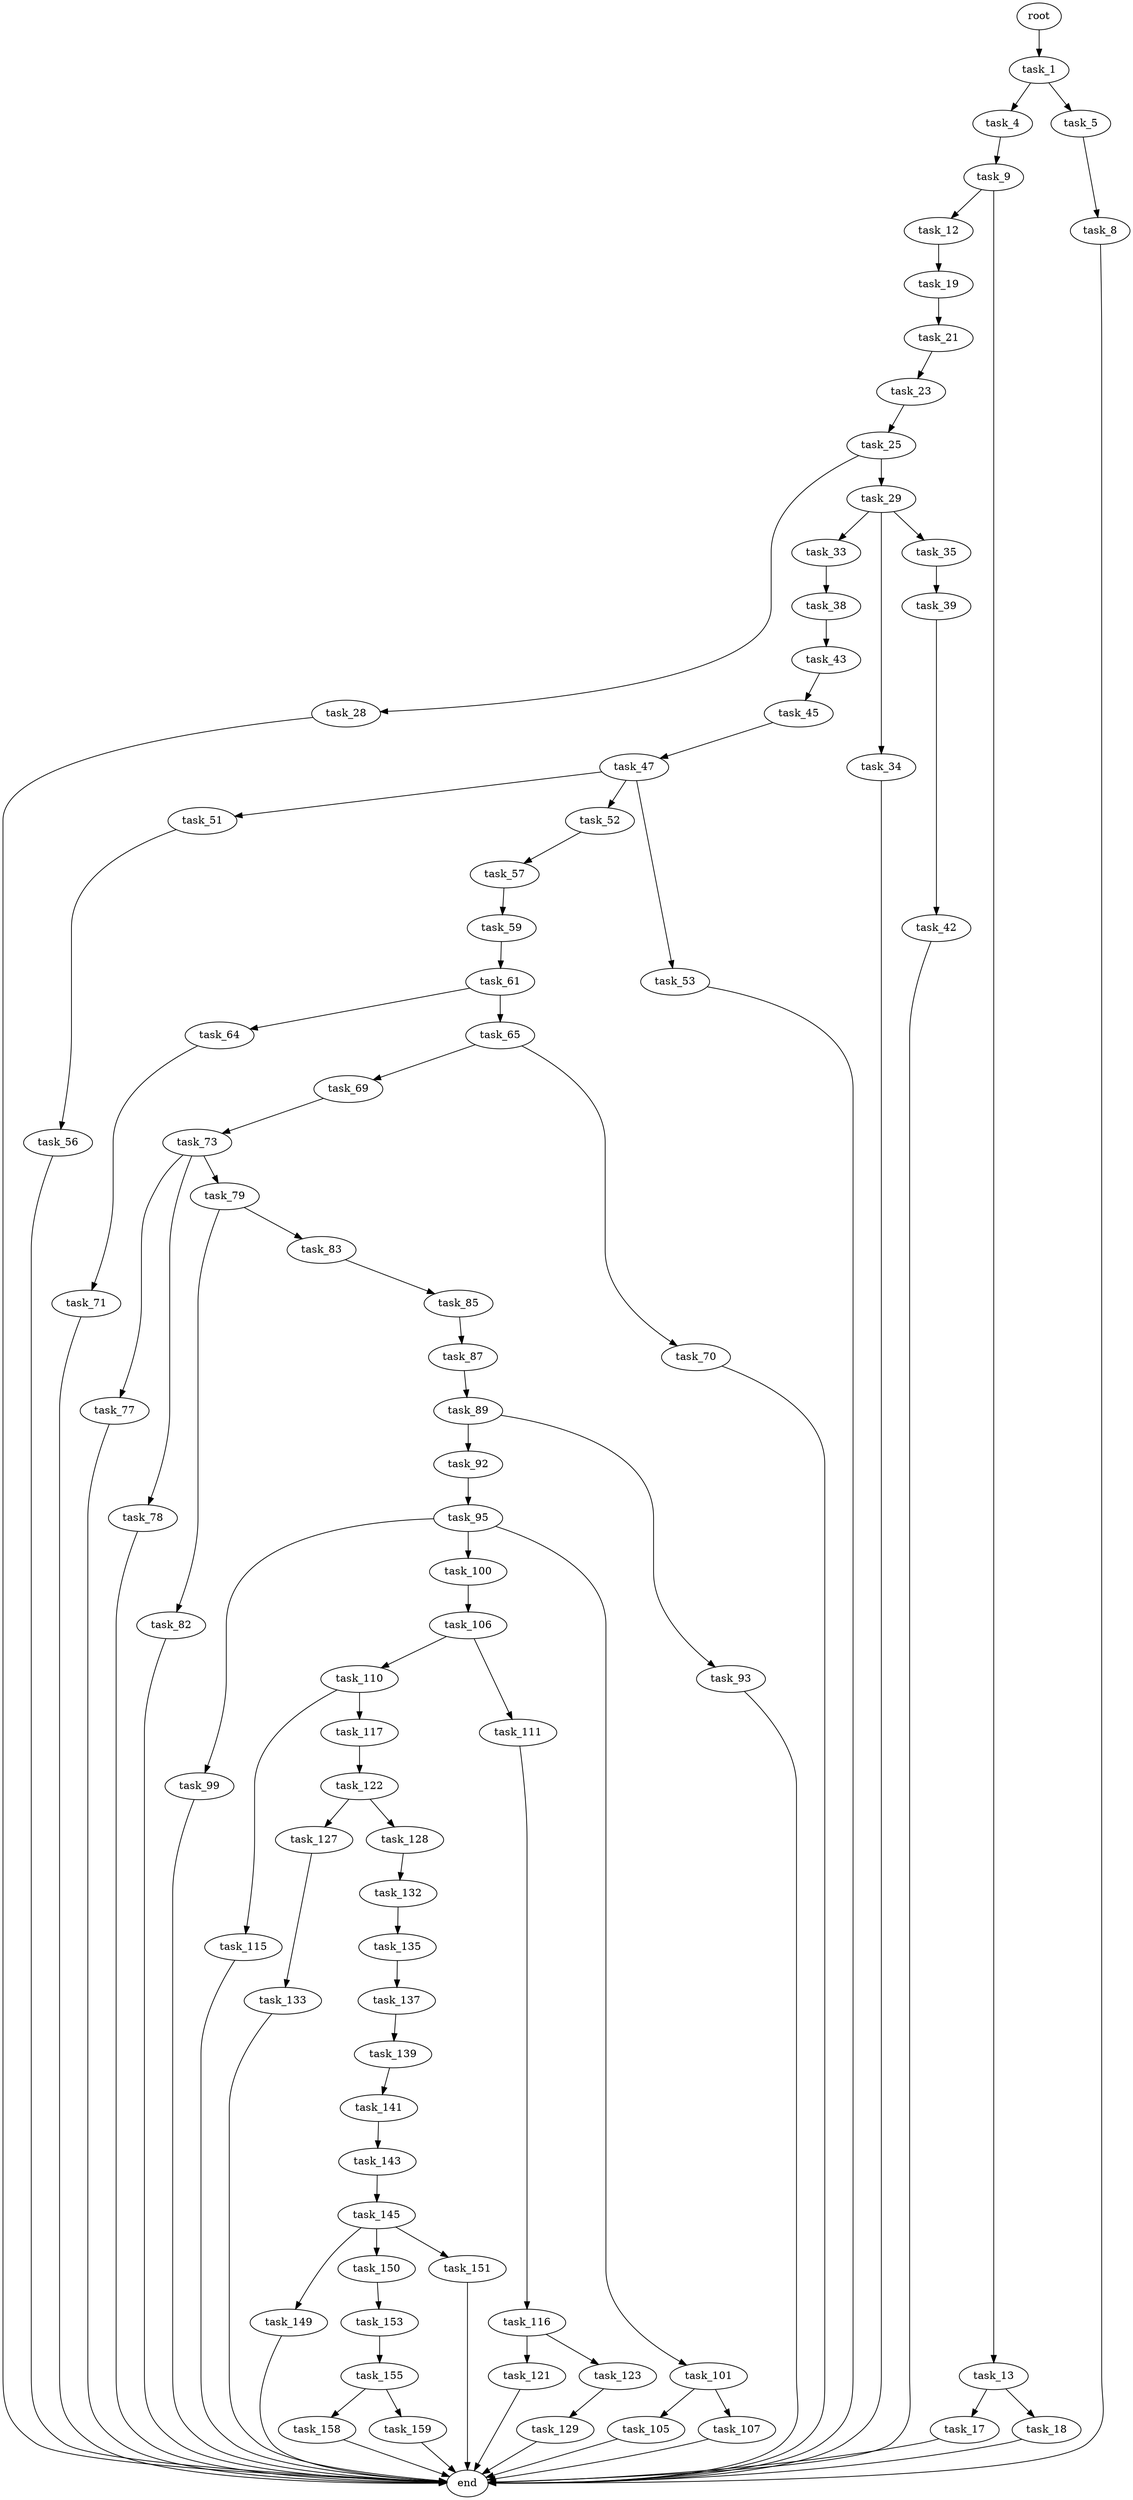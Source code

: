 digraph G {
  root [size="0.000000"];
  task_1 [size="6600242476.000000"];
  task_4 [size="231928233984.000000"];
  task_5 [size="479695055251.000000"];
  task_8 [size="2631605452.000000"];
  task_9 [size="280885570446.000000"];
  task_12 [size="51179637107.000000"];
  task_13 [size="6624003421.000000"];
  task_17 [size="134217728000.000000"];
  task_18 [size="590556125927.000000"];
  task_19 [size="577709774446.000000"];
  task_21 [size="8589934592.000000"];
  task_23 [size="35163170066.000000"];
  task_25 [size="1073972080.000000"];
  task_28 [size="18032113636.000000"];
  task_29 [size="4111750101.000000"];
  task_33 [size="2624333170.000000"];
  task_34 [size="130426564690.000000"];
  task_35 [size="499342781647.000000"];
  task_38 [size="46412634655.000000"];
  task_39 [size="20302386181.000000"];
  task_42 [size="13088729309.000000"];
  task_43 [size="499834539692.000000"];
  task_45 [size="28688072129.000000"];
  task_47 [size="16880119227.000000"];
  task_51 [size="377448575758.000000"];
  task_52 [size="71596515630.000000"];
  task_53 [size="11965230696.000000"];
  task_56 [size="12441756755.000000"];
  task_57 [size="6716611513.000000"];
  task_59 [size="1048770404345.000000"];
  task_61 [size="43723665567.000000"];
  task_64 [size="14086680160.000000"];
  task_65 [size="1389691489.000000"];
  task_69 [size="782757789696.000000"];
  task_70 [size="717822003008.000000"];
  task_71 [size="8589934592.000000"];
  task_73 [size="749144694692.000000"];
  task_77 [size="8589934592.000000"];
  task_78 [size="5115431683.000000"];
  task_79 [size="934524775.000000"];
  task_82 [size="368293445632.000000"];
  task_83 [size="134217728000.000000"];
  task_85 [size="5411653879.000000"];
  task_87 [size="782757789696.000000"];
  task_89 [size="36557795189.000000"];
  task_92 [size="243205116779.000000"];
  task_93 [size="46585698943.000000"];
  task_95 [size="528963401143.000000"];
  task_99 [size="579077813063.000000"];
  task_100 [size="68719476736.000000"];
  task_101 [size="161236301276.000000"];
  task_105 [size="68719476736.000000"];
  task_106 [size="368293445632.000000"];
  task_107 [size="36881746107.000000"];
  task_110 [size="2181472008.000000"];
  task_111 [size="222809885070.000000"];
  task_115 [size="28723321077.000000"];
  task_116 [size="28991029248.000000"];
  task_117 [size="232691456697.000000"];
  task_121 [size="708685453.000000"];
  task_122 [size="1222236616.000000"];
  task_123 [size="2248712391.000000"];
  task_127 [size="28991029248.000000"];
  task_128 [size="174831973931.000000"];
  task_129 [size="323958870267.000000"];
  task_132 [size="28991029248.000000"];
  task_133 [size="101485114515.000000"];
  task_135 [size="782757789696.000000"];
  task_137 [size="36843260637.000000"];
  task_139 [size="701629855926.000000"];
  task_141 [size="368293445632.000000"];
  task_143 [size="2651254107.000000"];
  task_145 [size="5995055843.000000"];
  task_149 [size="256998518276.000000"];
  task_150 [size="442035979409.000000"];
  task_151 [size="130378909029.000000"];
  task_153 [size="8589934592.000000"];
  task_155 [size="63030938056.000000"];
  task_158 [size="331725361391.000000"];
  task_159 [size="10242129637.000000"];
  end [size="0.000000"];

  root -> task_1 [size="1.000000"];
  task_1 -> task_4 [size="536870912.000000"];
  task_1 -> task_5 [size="536870912.000000"];
  task_4 -> task_9 [size="301989888.000000"];
  task_5 -> task_8 [size="679477248.000000"];
  task_8 -> end [size="1.000000"];
  task_9 -> task_12 [size="411041792.000000"];
  task_9 -> task_13 [size="411041792.000000"];
  task_12 -> task_19 [size="75497472.000000"];
  task_13 -> task_17 [size="536870912.000000"];
  task_13 -> task_18 [size="536870912.000000"];
  task_17 -> end [size="1.000000"];
  task_18 -> end [size="1.000000"];
  task_19 -> task_21 [size="536870912.000000"];
  task_21 -> task_23 [size="33554432.000000"];
  task_23 -> task_25 [size="838860800.000000"];
  task_25 -> task_28 [size="75497472.000000"];
  task_25 -> task_29 [size="75497472.000000"];
  task_28 -> end [size="1.000000"];
  task_29 -> task_33 [size="209715200.000000"];
  task_29 -> task_34 [size="209715200.000000"];
  task_29 -> task_35 [size="209715200.000000"];
  task_33 -> task_38 [size="209715200.000000"];
  task_34 -> end [size="1.000000"];
  task_35 -> task_39 [size="411041792.000000"];
  task_38 -> task_43 [size="33554432.000000"];
  task_39 -> task_42 [size="33554432.000000"];
  task_42 -> end [size="1.000000"];
  task_43 -> task_45 [size="536870912.000000"];
  task_45 -> task_47 [size="75497472.000000"];
  task_47 -> task_51 [size="411041792.000000"];
  task_47 -> task_52 [size="411041792.000000"];
  task_47 -> task_53 [size="411041792.000000"];
  task_51 -> task_56 [size="679477248.000000"];
  task_52 -> task_57 [size="134217728.000000"];
  task_53 -> end [size="1.000000"];
  task_56 -> end [size="1.000000"];
  task_57 -> task_59 [size="536870912.000000"];
  task_59 -> task_61 [size="838860800.000000"];
  task_61 -> task_64 [size="33554432.000000"];
  task_61 -> task_65 [size="33554432.000000"];
  task_64 -> task_71 [size="301989888.000000"];
  task_65 -> task_69 [size="33554432.000000"];
  task_65 -> task_70 [size="33554432.000000"];
  task_69 -> task_73 [size="679477248.000000"];
  task_70 -> end [size="1.000000"];
  task_71 -> end [size="1.000000"];
  task_73 -> task_77 [size="679477248.000000"];
  task_73 -> task_78 [size="679477248.000000"];
  task_73 -> task_79 [size="679477248.000000"];
  task_77 -> end [size="1.000000"];
  task_78 -> end [size="1.000000"];
  task_79 -> task_82 [size="75497472.000000"];
  task_79 -> task_83 [size="75497472.000000"];
  task_82 -> end [size="1.000000"];
  task_83 -> task_85 [size="209715200.000000"];
  task_85 -> task_87 [size="536870912.000000"];
  task_87 -> task_89 [size="679477248.000000"];
  task_89 -> task_92 [size="679477248.000000"];
  task_89 -> task_93 [size="679477248.000000"];
  task_92 -> task_95 [size="209715200.000000"];
  task_93 -> end [size="1.000000"];
  task_95 -> task_99 [size="536870912.000000"];
  task_95 -> task_100 [size="536870912.000000"];
  task_95 -> task_101 [size="536870912.000000"];
  task_99 -> end [size="1.000000"];
  task_100 -> task_106 [size="134217728.000000"];
  task_101 -> task_105 [size="536870912.000000"];
  task_101 -> task_107 [size="536870912.000000"];
  task_105 -> end [size="1.000000"];
  task_106 -> task_110 [size="411041792.000000"];
  task_106 -> task_111 [size="411041792.000000"];
  task_107 -> end [size="1.000000"];
  task_110 -> task_115 [size="209715200.000000"];
  task_110 -> task_117 [size="209715200.000000"];
  task_111 -> task_116 [size="209715200.000000"];
  task_115 -> end [size="1.000000"];
  task_116 -> task_121 [size="75497472.000000"];
  task_116 -> task_123 [size="75497472.000000"];
  task_117 -> task_122 [size="209715200.000000"];
  task_121 -> end [size="1.000000"];
  task_122 -> task_127 [size="75497472.000000"];
  task_122 -> task_128 [size="75497472.000000"];
  task_123 -> task_129 [size="134217728.000000"];
  task_127 -> task_133 [size="75497472.000000"];
  task_128 -> task_132 [size="209715200.000000"];
  task_129 -> end [size="1.000000"];
  task_132 -> task_135 [size="75497472.000000"];
  task_133 -> end [size="1.000000"];
  task_135 -> task_137 [size="679477248.000000"];
  task_137 -> task_139 [size="75497472.000000"];
  task_139 -> task_141 [size="679477248.000000"];
  task_141 -> task_143 [size="411041792.000000"];
  task_143 -> task_145 [size="209715200.000000"];
  task_145 -> task_149 [size="134217728.000000"];
  task_145 -> task_150 [size="134217728.000000"];
  task_145 -> task_151 [size="134217728.000000"];
  task_149 -> end [size="1.000000"];
  task_150 -> task_153 [size="301989888.000000"];
  task_151 -> end [size="1.000000"];
  task_153 -> task_155 [size="33554432.000000"];
  task_155 -> task_158 [size="75497472.000000"];
  task_155 -> task_159 [size="75497472.000000"];
  task_158 -> end [size="1.000000"];
  task_159 -> end [size="1.000000"];
}
